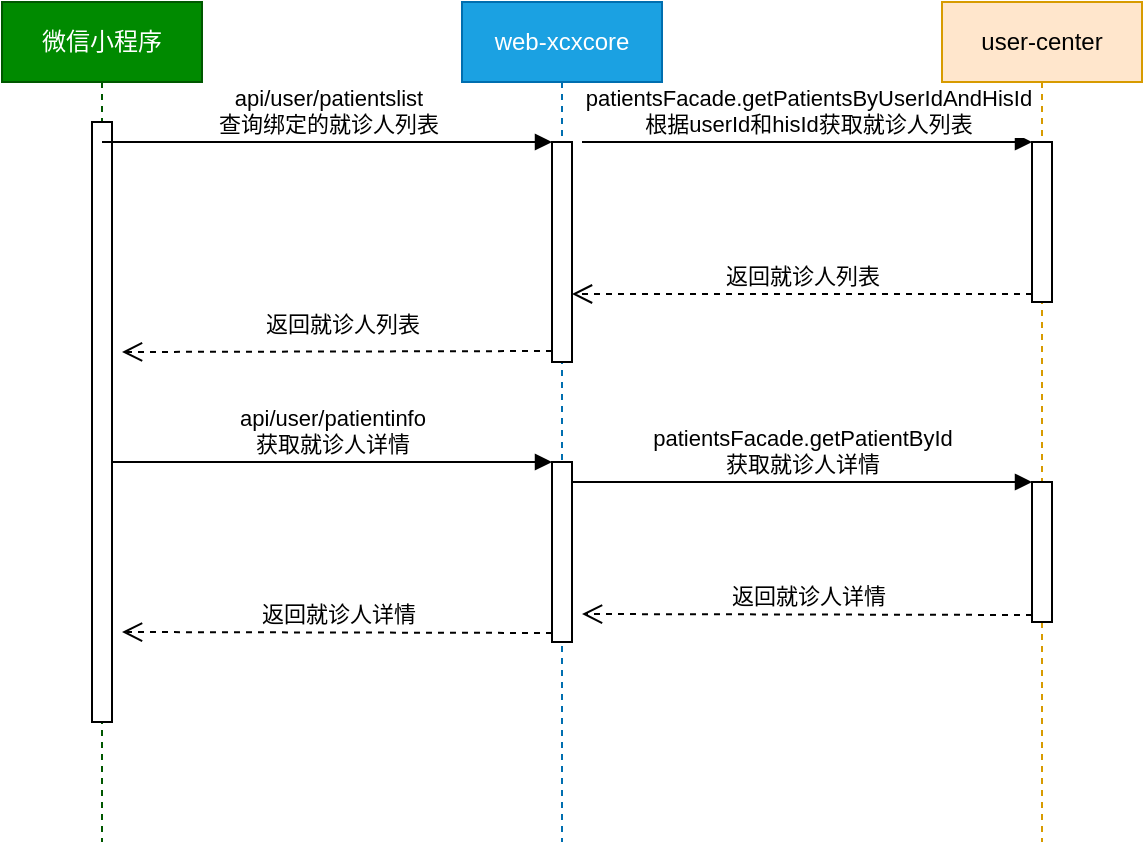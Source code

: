 <mxfile version="10.8.5" type="github"><diagram id="aJ-PGy1CGI7vAC9mWz5v" name="ÃÂ§ÃÂ¬ÃÂ¬ 1 ÃÂ©ÃÂ¡ÃÂµ"><mxGraphModel dx="1010" dy="555" grid="1" gridSize="10" guides="1" tooltips="1" connect="1" arrows="1" fold="1" page="1" pageScale="1" pageWidth="827" pageHeight="1169" background="none" math="0" shadow="0"><root><mxCell id="0"/><mxCell id="1" parent="0"/><mxCell id="fQmOUouunm14OwqX26Se-1" value="微信小程序" style="shape=umlLifeline;perimeter=lifelinePerimeter;whiteSpace=wrap;html=1;container=1;collapsible=0;recursiveResize=0;outlineConnect=0;fillColor=#008a00;strokeColor=#005700;fontColor=#ffffff;" parent="1" vertex="1"><mxGeometry x="90" y="40" width="100" height="420" as="geometry"/></mxCell><mxCell id="kO06NqSHcL67SpbbHAR7-1" value="" style="html=1;points=[];perimeter=orthogonalPerimeter;" parent="fQmOUouunm14OwqX26Se-1" vertex="1"><mxGeometry x="45" y="60" width="10" height="300" as="geometry"/></mxCell><mxCell id="fQmOUouunm14OwqX26Se-2" value="web-xcxcore" style="shape=umlLifeline;perimeter=lifelinePerimeter;whiteSpace=wrap;html=1;container=1;collapsible=0;recursiveResize=0;outlineConnect=0;fillColor=#1ba1e2;strokeColor=#006EAF;fontColor=#ffffff;" parent="1" vertex="1"><mxGeometry x="320" y="40" width="100" height="420" as="geometry"/></mxCell><mxCell id="fQmOUouunm14OwqX26Se-4" value="" style="html=1;points=[];perimeter=orthogonalPerimeter;" parent="fQmOUouunm14OwqX26Se-2" vertex="1"><mxGeometry x="45" y="70" width="10" height="110" as="geometry"/></mxCell><mxCell id="kO06NqSHcL67SpbbHAR7-2" value="" style="html=1;points=[];perimeter=orthogonalPerimeter;" parent="fQmOUouunm14OwqX26Se-2" vertex="1"><mxGeometry x="45" y="230" width="10" height="90" as="geometry"/></mxCell><mxCell id="fQmOUouunm14OwqX26Se-3" value="user-center" style="shape=umlLifeline;perimeter=lifelinePerimeter;whiteSpace=wrap;html=1;container=1;collapsible=0;recursiveResize=0;outlineConnect=0;fillColor=#ffe6cc;strokeColor=#d79b00;" parent="1" vertex="1"><mxGeometry x="560" y="40" width="100" height="420" as="geometry"/></mxCell><mxCell id="fQmOUouunm14OwqX26Se-10" value="" style="html=1;points=[];perimeter=orthogonalPerimeter;" parent="fQmOUouunm14OwqX26Se-3" vertex="1"><mxGeometry x="45" y="70" width="10" height="80" as="geometry"/></mxCell><mxCell id="kO06NqSHcL67SpbbHAR7-5" value="" style="html=1;points=[];perimeter=orthogonalPerimeter;" parent="fQmOUouunm14OwqX26Se-3" vertex="1"><mxGeometry x="45" y="240" width="10" height="70" as="geometry"/></mxCell><mxCell id="kO06NqSHcL67SpbbHAR7-7" value="返回就诊人详情" style="html=1;verticalAlign=bottom;endArrow=open;dashed=1;endSize=8;exitX=0;exitY=0.95;" parent="fQmOUouunm14OwqX26Se-3" source="kO06NqSHcL67SpbbHAR7-5" edge="1"><mxGeometry relative="1" as="geometry"><mxPoint x="-180" y="306" as="targetPoint"/></mxGeometry></mxCell><mxCell id="fQmOUouunm14OwqX26Se-5" value="&lt;div&gt;api/user/patientslist&lt;/div&gt;&lt;div&gt;查询绑定的就诊人列表&lt;br&gt;&lt;/div&gt;" style="html=1;verticalAlign=bottom;endArrow=block;entryX=0;entryY=0;" parent="1" source="fQmOUouunm14OwqX26Se-1" target="fQmOUouunm14OwqX26Se-4" edge="1"><mxGeometry relative="1" as="geometry"><mxPoint x="295" y="110" as="sourcePoint"/></mxGeometry></mxCell><mxCell id="fQmOUouunm14OwqX26Se-6" value="返回就诊人列表" style="html=1;verticalAlign=bottom;endArrow=open;dashed=1;endSize=8;exitX=0;exitY=0.95;" parent="1" source="fQmOUouunm14OwqX26Se-4" edge="1"><mxGeometry x="-0.023" y="-5" relative="1" as="geometry"><mxPoint x="150" y="215" as="targetPoint"/><Array as="points"/><mxPoint as="offset"/></mxGeometry></mxCell><mxCell id="fQmOUouunm14OwqX26Se-11" value="&lt;div&gt;patientsFacade.getPatientsByUserIdAndHisId&lt;/div&gt;&lt;div&gt;根据userId和hisId获取就诊人列表&lt;br&gt;&lt;/div&gt;" style="html=1;verticalAlign=bottom;endArrow=block;entryX=0;entryY=0;exitX=1.5;exitY=0;exitDx=0;exitDy=0;exitPerimeter=0;" parent="1" source="fQmOUouunm14OwqX26Se-4" target="fQmOUouunm14OwqX26Se-10" edge="1"><mxGeometry relative="1" as="geometry"><mxPoint x="535" y="110" as="sourcePoint"/></mxGeometry></mxCell><mxCell id="fQmOUouunm14OwqX26Se-12" value="返回就诊人列表" style="html=1;verticalAlign=bottom;endArrow=open;dashed=1;endSize=8;exitX=0;exitY=0.95;" parent="1" source="fQmOUouunm14OwqX26Se-10" target="fQmOUouunm14OwqX26Se-4" edge="1"><mxGeometry relative="1" as="geometry"><mxPoint x="535" y="186" as="targetPoint"/></mxGeometry></mxCell><mxCell id="kO06NqSHcL67SpbbHAR7-3" value="&lt;div&gt;api/user/patientinfo&lt;/div&gt;&lt;div&gt;获取就诊人详情&lt;br&gt;&lt;/div&gt;" style="html=1;verticalAlign=bottom;endArrow=block;entryX=0;entryY=0;" parent="1" source="kO06NqSHcL67SpbbHAR7-1" target="kO06NqSHcL67SpbbHAR7-2" edge="1"><mxGeometry relative="1" as="geometry"><mxPoint x="295" y="270" as="sourcePoint"/></mxGeometry></mxCell><mxCell id="kO06NqSHcL67SpbbHAR7-4" value="返回就诊人详情" style="html=1;verticalAlign=bottom;endArrow=open;dashed=1;endSize=8;exitX=0;exitY=0.95;" parent="1" source="kO06NqSHcL67SpbbHAR7-2" edge="1"><mxGeometry relative="1" as="geometry"><mxPoint x="150" y="355" as="targetPoint"/></mxGeometry></mxCell><mxCell id="kO06NqSHcL67SpbbHAR7-6" value="patientsFacade.getPatientById&lt;br&gt;&lt;div&gt;获取就诊人详情&lt;br&gt;&lt;/div&gt;" style="html=1;verticalAlign=bottom;endArrow=block;entryX=0;entryY=0;" parent="1" source="kO06NqSHcL67SpbbHAR7-2" target="kO06NqSHcL67SpbbHAR7-5" edge="1"><mxGeometry relative="1" as="geometry"><mxPoint x="535" y="270" as="sourcePoint"/></mxGeometry></mxCell></root></mxGraphModel></diagram></mxfile>